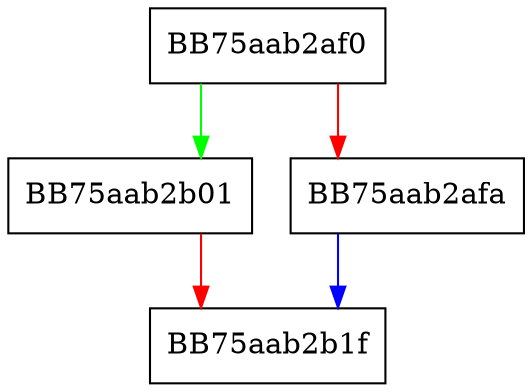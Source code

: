 digraph SaveHive {
  node [shape="box"];
  graph [splines=ortho];
  BB75aab2af0 -> BB75aab2b01 [color="green"];
  BB75aab2af0 -> BB75aab2afa [color="red"];
  BB75aab2afa -> BB75aab2b1f [color="blue"];
  BB75aab2b01 -> BB75aab2b1f [color="red"];
}